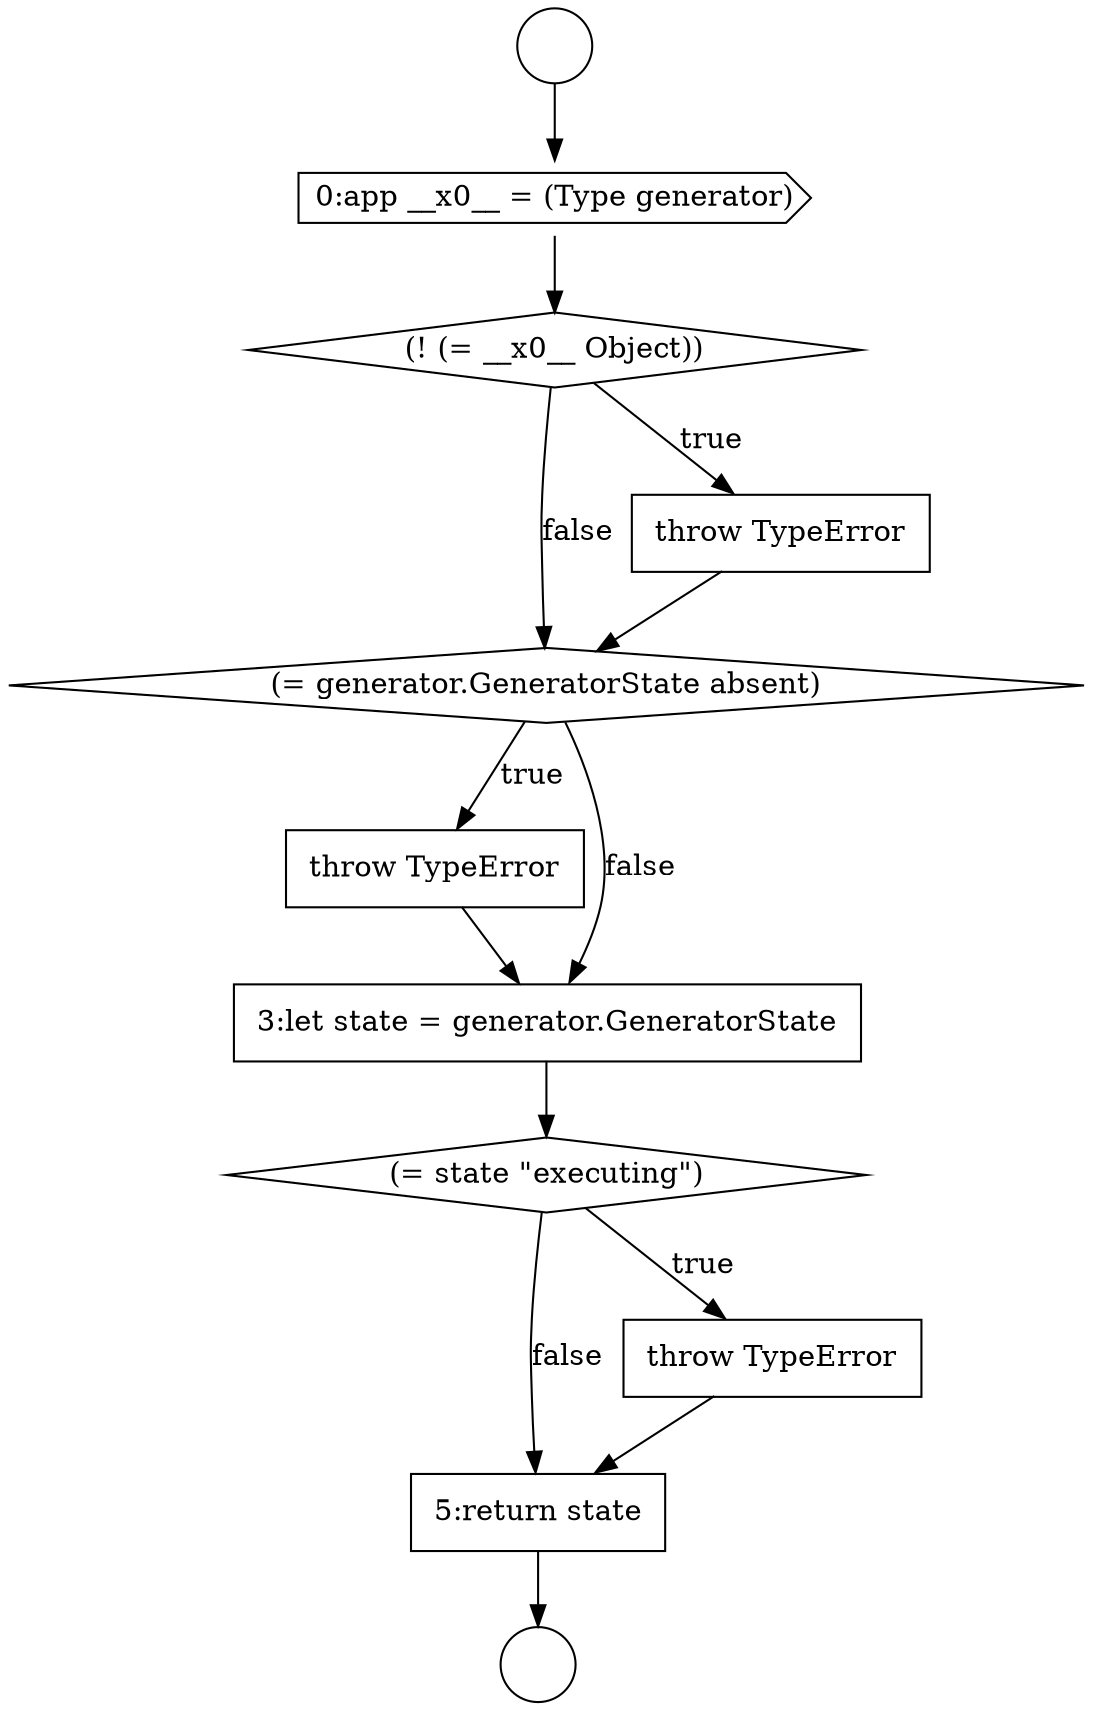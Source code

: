 digraph {
  node16243 [shape=none, margin=0, label=<<font color="black">
    <table border="0" cellborder="1" cellspacing="0" cellpadding="10">
      <tr><td align="left">throw TypeError</td></tr>
    </table>
  </font>> color="black" fillcolor="white" style=filled]
  node16240 [shape=diamond, label=<<font color="black">(! (= __x0__ Object))</font>> color="black" fillcolor="white" style=filled]
  node16244 [shape=none, margin=0, label=<<font color="black">
    <table border="0" cellborder="1" cellspacing="0" cellpadding="10">
      <tr><td align="left">3:let state = generator.GeneratorState</td></tr>
    </table>
  </font>> color="black" fillcolor="white" style=filled]
  node16247 [shape=none, margin=0, label=<<font color="black">
    <table border="0" cellborder="1" cellspacing="0" cellpadding="10">
      <tr><td align="left">5:return state</td></tr>
    </table>
  </font>> color="black" fillcolor="white" style=filled]
  node16242 [shape=diamond, label=<<font color="black">(= generator.GeneratorState absent)</font>> color="black" fillcolor="white" style=filled]
  node16237 [shape=circle label=" " color="black" fillcolor="white" style=filled]
  node16246 [shape=none, margin=0, label=<<font color="black">
    <table border="0" cellborder="1" cellspacing="0" cellpadding="10">
      <tr><td align="left">throw TypeError</td></tr>
    </table>
  </font>> color="black" fillcolor="white" style=filled]
  node16241 [shape=none, margin=0, label=<<font color="black">
    <table border="0" cellborder="1" cellspacing="0" cellpadding="10">
      <tr><td align="left">throw TypeError</td></tr>
    </table>
  </font>> color="black" fillcolor="white" style=filled]
  node16238 [shape=circle label=" " color="black" fillcolor="white" style=filled]
  node16245 [shape=diamond, label=<<font color="black">(= state &quot;executing&quot;)</font>> color="black" fillcolor="white" style=filled]
  node16239 [shape=cds, label=<<font color="black">0:app __x0__ = (Type generator)</font>> color="black" fillcolor="white" style=filled]
  node16244 -> node16245 [ color="black"]
  node16245 -> node16246 [label=<<font color="black">true</font>> color="black"]
  node16245 -> node16247 [label=<<font color="black">false</font>> color="black"]
  node16237 -> node16239 [ color="black"]
  node16239 -> node16240 [ color="black"]
  node16242 -> node16243 [label=<<font color="black">true</font>> color="black"]
  node16242 -> node16244 [label=<<font color="black">false</font>> color="black"]
  node16243 -> node16244 [ color="black"]
  node16241 -> node16242 [ color="black"]
  node16246 -> node16247 [ color="black"]
  node16240 -> node16241 [label=<<font color="black">true</font>> color="black"]
  node16240 -> node16242 [label=<<font color="black">false</font>> color="black"]
  node16247 -> node16238 [ color="black"]
}
